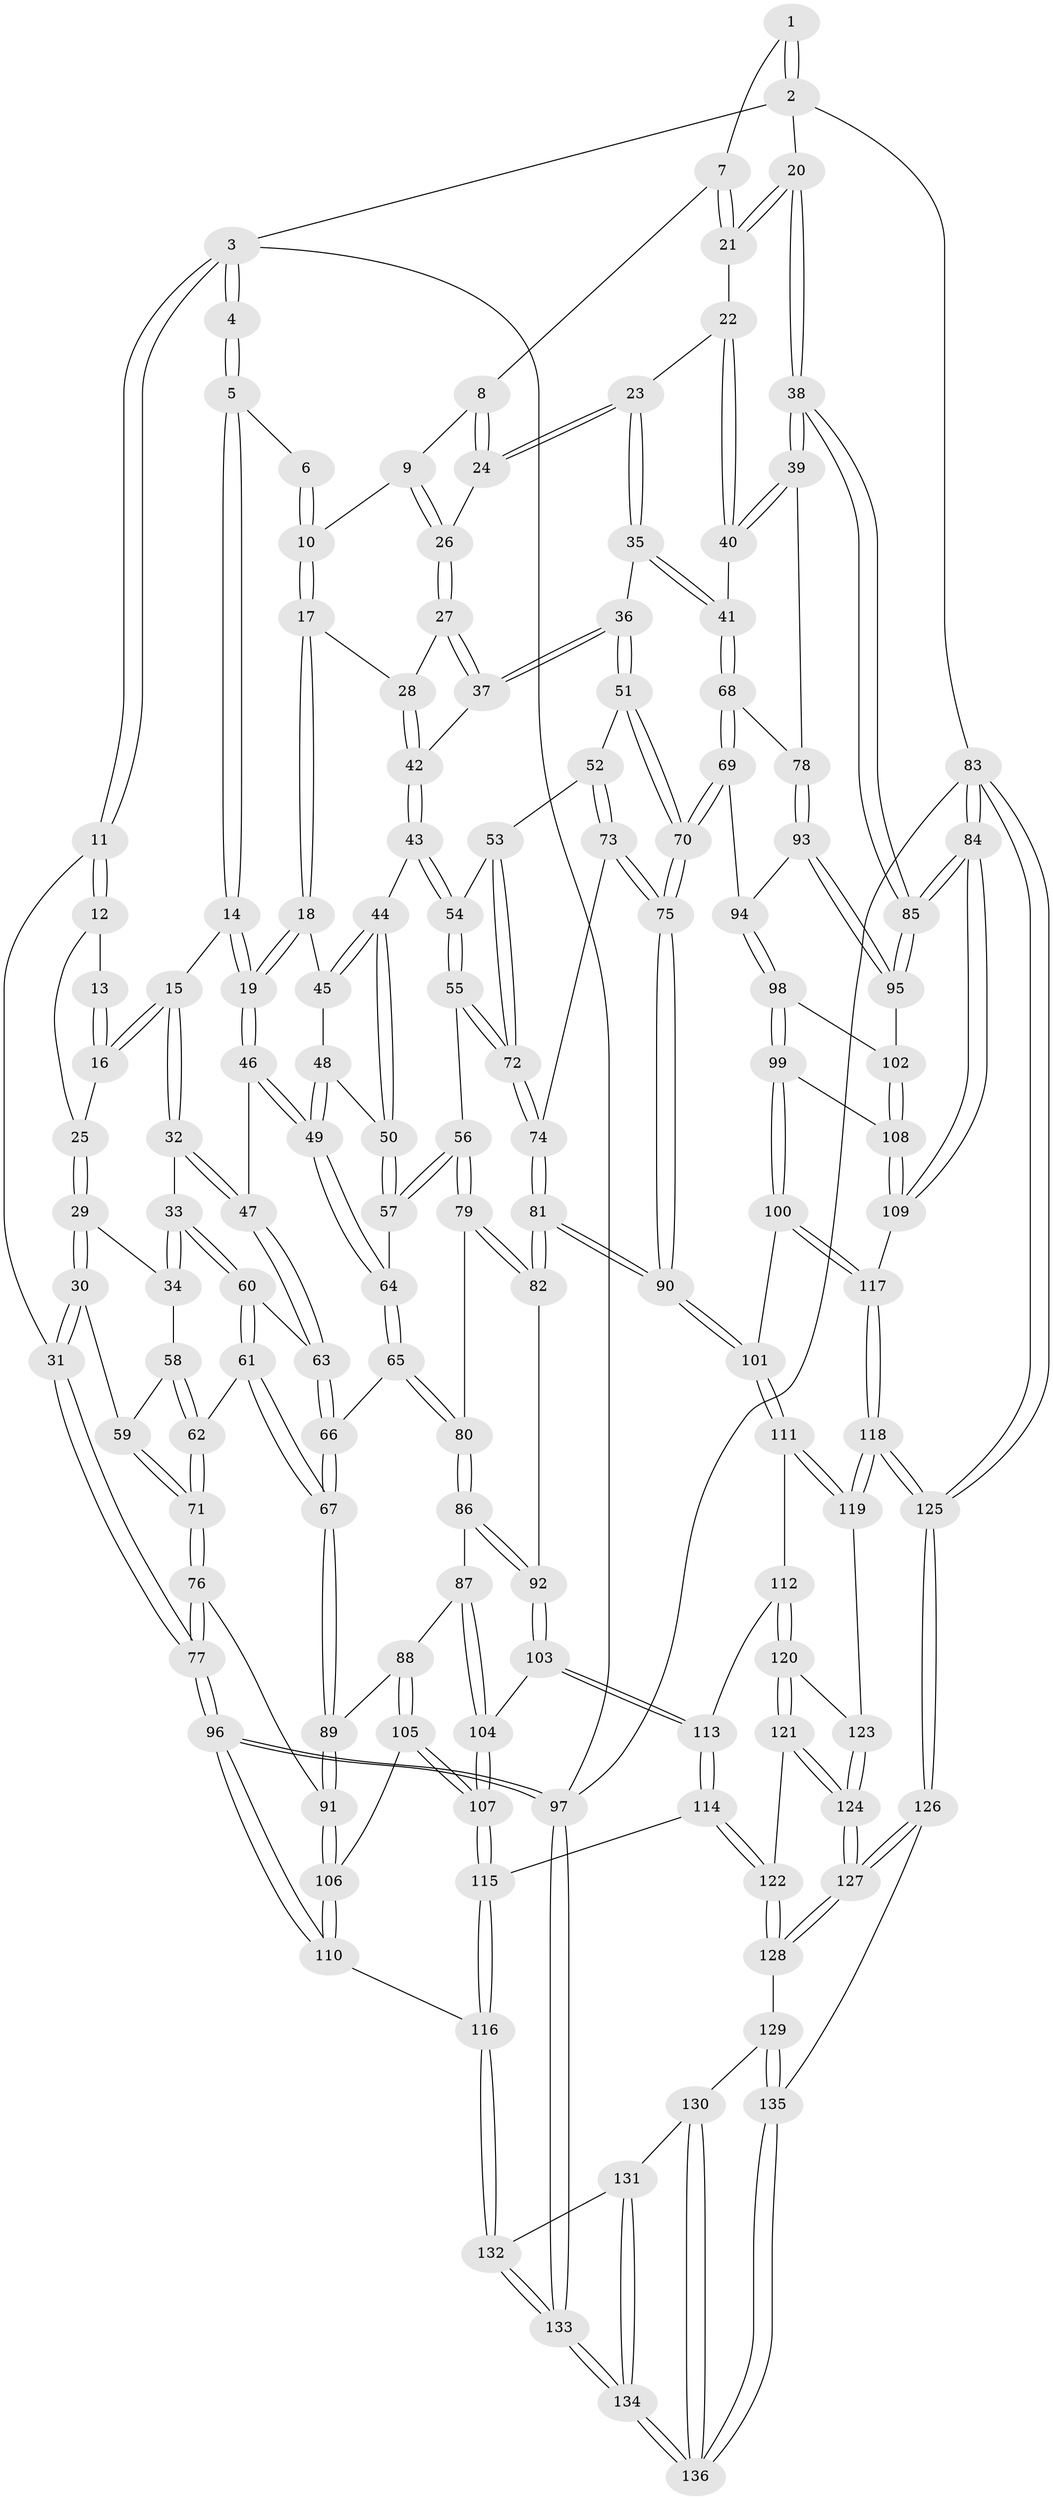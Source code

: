 // Generated by graph-tools (version 1.1) at 2025/17/03/09/25 04:17:13]
// undirected, 136 vertices, 337 edges
graph export_dot {
graph [start="1"]
  node [color=gray90,style=filled];
  1 [pos="+0.7761858600526683+0"];
  2 [pos="+1+0"];
  3 [pos="+0+0"];
  4 [pos="+0.1743706619731796+0"];
  5 [pos="+0.36759084298213274+0"];
  6 [pos="+0.5894748632966728+0"];
  7 [pos="+0.7179278837238998+0.05756355170029811"];
  8 [pos="+0.7106771002503667+0.06594210124564141"];
  9 [pos="+0.6560726729082539+0.08343882699927208"];
  10 [pos="+0.6314247471745639+0.07302350536114882"];
  11 [pos="+0+0"];
  12 [pos="+0.027117409366062703+0.0715038091646225"];
  13 [pos="+0.13554947917664922+0"];
  14 [pos="+0.3728876920479073+0.048585718540667726"];
  15 [pos="+0.2021974909888186+0.14222402027921097"];
  16 [pos="+0.13387632277466432+0.0879084663746421"];
  17 [pos="+0.547895006244714+0.12757161106613937"];
  18 [pos="+0.4567365651165006+0.12363432958586938"];
  19 [pos="+0.4045471876071806+0.09983043123632826"];
  20 [pos="+1+0"];
  21 [pos="+0.9558452839175148+0.017900171951048174"];
  22 [pos="+0.9308429344735693+0.052217039756144716"];
  23 [pos="+0.8220042394592129+0.14294329792802465"];
  24 [pos="+0.7804495591811782+0.12892565792703062"];
  25 [pos="+0.06104420896185113+0.10191750198471035"];
  26 [pos="+0.6843683327409767+0.14388809046597573"];
  27 [pos="+0.6832094147680324+0.18038791623106815"];
  28 [pos="+0.5875541313116908+0.18173398417931488"];
  29 [pos="+0.04389220078746219+0.17533398413383222"];
  30 [pos="+0+0.22324833047053844"];
  31 [pos="+0+0.22573507001884938"];
  32 [pos="+0.18082014922759868+0.20999348980264917"];
  33 [pos="+0.16767148515786873+0.2289675663848074"];
  34 [pos="+0.12202496453180468+0.2371354014342057"];
  35 [pos="+0.7805789828711891+0.2500981326775354"];
  36 [pos="+0.7347802261837278+0.25490231946104835"];
  37 [pos="+0.7049135192472916+0.22529863903580033"];
  38 [pos="+1+0.31880946913447933"];
  39 [pos="+1+0.3333312927252679"];
  40 [pos="+0.9166844018351586+0.254663219289233"];
  41 [pos="+0.8306417014437315+0.29723007712411775"];
  42 [pos="+0.5957523681942923+0.23198003158519734"];
  43 [pos="+0.5862060835266757+0.2580708681503005"];
  44 [pos="+0.5194394207152324+0.2625832891901489"];
  45 [pos="+0.4809967017425578+0.18470806021569794"];
  46 [pos="+0.3634661849241212+0.24608528279392358"];
  47 [pos="+0.3412679207661036+0.2548242342839974"];
  48 [pos="+0.4593272904995998+0.26798418523233786"];
  49 [pos="+0.3852261337205265+0.2830604310647428"];
  50 [pos="+0.5082502433960021+0.2863300973100629"];
  51 [pos="+0.704833837492953+0.2901517277380649"];
  52 [pos="+0.6774742439209293+0.30929167887765313"];
  53 [pos="+0.6717744604860912+0.30988835818756183"];
  54 [pos="+0.5899314598529704+0.26470493274104734"];
  55 [pos="+0.5674739608378596+0.36342032535359114"];
  56 [pos="+0.539775151073335+0.36563314577131806"];
  57 [pos="+0.49868785975583985+0.3284419385356481"];
  58 [pos="+0.11399859872247599+0.24626199833555967"];
  59 [pos="+0.06280707416180724+0.29201892149710246"];
  60 [pos="+0.17984724345812947+0.2548776077596714"];
  61 [pos="+0.19630611352400779+0.3900276768940106"];
  62 [pos="+0.13090076202512407+0.38853372665165475"];
  63 [pos="+0.2894802546369597+0.30351303019519327"];
  64 [pos="+0.4087107261309979+0.34213493323251787"];
  65 [pos="+0.4004100817519808+0.3648071351214"];
  66 [pos="+0.2726597052908134+0.3725915232503931"];
  67 [pos="+0.22806907103775656+0.41516343486867197"];
  68 [pos="+0.8338835067280543+0.3114297654679067"];
  69 [pos="+0.8360728057172382+0.41364474318784605"];
  70 [pos="+0.7708097875051603+0.4375287021861721"];
  71 [pos="+0.05068705967786005+0.39885694861035614"];
  72 [pos="+0.5904967216333609+0.3718550028284838"];
  73 [pos="+0.6871673108070153+0.390923835256575"];
  74 [pos="+0.6107471971180266+0.4039390165825998"];
  75 [pos="+0.7472545636430149+0.45238561417356304"];
  76 [pos="+0+0.482242758753234"];
  77 [pos="+0+0.5035591382792826"];
  78 [pos="+1+0.35246350516515224"];
  79 [pos="+0.5101002522425979+0.42945109092358547"];
  80 [pos="+0.4056545453251265+0.40357949808573357"];
  81 [pos="+0.621566944778425+0.5520774179560807"];
  82 [pos="+0.538330910886393+0.5490452383469608"];
  83 [pos="+1+1"];
  84 [pos="+1+0.8251061990000302"];
  85 [pos="+1+0.5776584991479479"];
  86 [pos="+0.40068978408397593+0.41745070033181964"];
  87 [pos="+0.3495270102692798+0.4859385559732081"];
  88 [pos="+0.24610617180221744+0.49254217783887916"];
  89 [pos="+0.24582981290846037+0.4923217103394383"];
  90 [pos="+0.6712692995098218+0.5726834290584609"];
  91 [pos="+0.0940427893379357+0.5461971711820497"];
  92 [pos="+0.5278917593238804+0.5535392258618117"];
  93 [pos="+0.9135266513545803+0.43348845755425086"];
  94 [pos="+0.8533281841342313+0.42403006227264634"];
  95 [pos="+0.9595018775003125+0.5412424584349949"];
  96 [pos="+0+0.7217833628257412"];
  97 [pos="+0+1"];
  98 [pos="+0.8511350173982933+0.5665320363176108"];
  99 [pos="+0.7980341205504541+0.6087981281618686"];
  100 [pos="+0.7134622991987718+0.6332674232696766"];
  101 [pos="+0.7060137388342544+0.6305876381714609"];
  102 [pos="+0.9315565966588693+0.5660914777231695"];
  103 [pos="+0.48319173048985087+0.5824054444056151"];
  104 [pos="+0.4337229442755695+0.5703248029182624"];
  105 [pos="+0.2618419379771624+0.5811689731419556"];
  106 [pos="+0.11888386439852341+0.6365373841519156"];
  107 [pos="+0.2887948239224323+0.6522029515111212"];
  108 [pos="+0.9330890096944288+0.6735611651938349"];
  109 [pos="+0.9904024265769334+0.7741484128540088"];
  110 [pos="+0.12544327319325776+0.7446440689387875"];
  111 [pos="+0.650975206622338+0.7084828997315468"];
  112 [pos="+0.6327530744941638+0.7236294609676522"];
  113 [pos="+0.46806571976677774+0.693050211795247"];
  114 [pos="+0.41855460869083905+0.7734631775759991"];
  115 [pos="+0.28695793582551515+0.6666790203960179"];
  116 [pos="+0.14841526093069107+0.7610875393813361"];
  117 [pos="+0.8499162074374458+0.812924446909627"];
  118 [pos="+0.7919521107303976+0.9019759774421336"];
  119 [pos="+0.7125358086655108+0.839214481135254"];
  120 [pos="+0.6082991115024272+0.7711827453474012"];
  121 [pos="+0.4572760807800551+0.7904311164001276"];
  122 [pos="+0.4191773534317488+0.7793177828457074"];
  123 [pos="+0.6107083510878655+0.8242565948000795"];
  124 [pos="+0.5860840925412405+0.890288635001556"];
  125 [pos="+0.7230830616021346+1"];
  126 [pos="+0.6414515642668395+1"];
  127 [pos="+0.5904364406685013+0.9251236399654005"];
  128 [pos="+0.39083039167643063+0.8366466201807898"];
  129 [pos="+0.37431524787908776+0.8638593295539018"];
  130 [pos="+0.2886187048901748+0.8806649677399139"];
  131 [pos="+0.17742913536461707+0.8353184510195798"];
  132 [pos="+0.16838852129947504+0.8289824947153304"];
  133 [pos="+0+1"];
  134 [pos="+0.20162831222504676+1"];
  135 [pos="+0.5255054984964688+1"];
  136 [pos="+0.223563045995321+1"];
  1 -- 2;
  1 -- 2;
  1 -- 7;
  2 -- 3;
  2 -- 20;
  2 -- 83;
  3 -- 4;
  3 -- 4;
  3 -- 11;
  3 -- 11;
  3 -- 97;
  4 -- 5;
  4 -- 5;
  5 -- 6;
  5 -- 14;
  5 -- 14;
  6 -- 10;
  6 -- 10;
  7 -- 8;
  7 -- 21;
  7 -- 21;
  8 -- 9;
  8 -- 24;
  8 -- 24;
  9 -- 10;
  9 -- 26;
  9 -- 26;
  10 -- 17;
  10 -- 17;
  11 -- 12;
  11 -- 12;
  11 -- 31;
  12 -- 13;
  12 -- 25;
  13 -- 16;
  13 -- 16;
  14 -- 15;
  14 -- 19;
  14 -- 19;
  15 -- 16;
  15 -- 16;
  15 -- 32;
  15 -- 32;
  16 -- 25;
  17 -- 18;
  17 -- 18;
  17 -- 28;
  18 -- 19;
  18 -- 19;
  18 -- 45;
  19 -- 46;
  19 -- 46;
  20 -- 21;
  20 -- 21;
  20 -- 38;
  20 -- 38;
  21 -- 22;
  22 -- 23;
  22 -- 40;
  22 -- 40;
  23 -- 24;
  23 -- 24;
  23 -- 35;
  23 -- 35;
  24 -- 26;
  25 -- 29;
  25 -- 29;
  26 -- 27;
  26 -- 27;
  27 -- 28;
  27 -- 37;
  27 -- 37;
  28 -- 42;
  28 -- 42;
  29 -- 30;
  29 -- 30;
  29 -- 34;
  30 -- 31;
  30 -- 31;
  30 -- 59;
  31 -- 77;
  31 -- 77;
  32 -- 33;
  32 -- 47;
  32 -- 47;
  33 -- 34;
  33 -- 34;
  33 -- 60;
  33 -- 60;
  34 -- 58;
  35 -- 36;
  35 -- 41;
  35 -- 41;
  36 -- 37;
  36 -- 37;
  36 -- 51;
  36 -- 51;
  37 -- 42;
  38 -- 39;
  38 -- 39;
  38 -- 85;
  38 -- 85;
  39 -- 40;
  39 -- 40;
  39 -- 78;
  40 -- 41;
  41 -- 68;
  41 -- 68;
  42 -- 43;
  42 -- 43;
  43 -- 44;
  43 -- 54;
  43 -- 54;
  44 -- 45;
  44 -- 45;
  44 -- 50;
  44 -- 50;
  45 -- 48;
  46 -- 47;
  46 -- 49;
  46 -- 49;
  47 -- 63;
  47 -- 63;
  48 -- 49;
  48 -- 49;
  48 -- 50;
  49 -- 64;
  49 -- 64;
  50 -- 57;
  50 -- 57;
  51 -- 52;
  51 -- 70;
  51 -- 70;
  52 -- 53;
  52 -- 73;
  52 -- 73;
  53 -- 54;
  53 -- 72;
  53 -- 72;
  54 -- 55;
  54 -- 55;
  55 -- 56;
  55 -- 72;
  55 -- 72;
  56 -- 57;
  56 -- 57;
  56 -- 79;
  56 -- 79;
  57 -- 64;
  58 -- 59;
  58 -- 62;
  58 -- 62;
  59 -- 71;
  59 -- 71;
  60 -- 61;
  60 -- 61;
  60 -- 63;
  61 -- 62;
  61 -- 67;
  61 -- 67;
  62 -- 71;
  62 -- 71;
  63 -- 66;
  63 -- 66;
  64 -- 65;
  64 -- 65;
  65 -- 66;
  65 -- 80;
  65 -- 80;
  66 -- 67;
  66 -- 67;
  67 -- 89;
  67 -- 89;
  68 -- 69;
  68 -- 69;
  68 -- 78;
  69 -- 70;
  69 -- 70;
  69 -- 94;
  70 -- 75;
  70 -- 75;
  71 -- 76;
  71 -- 76;
  72 -- 74;
  72 -- 74;
  73 -- 74;
  73 -- 75;
  73 -- 75;
  74 -- 81;
  74 -- 81;
  75 -- 90;
  75 -- 90;
  76 -- 77;
  76 -- 77;
  76 -- 91;
  77 -- 96;
  77 -- 96;
  78 -- 93;
  78 -- 93;
  79 -- 80;
  79 -- 82;
  79 -- 82;
  80 -- 86;
  80 -- 86;
  81 -- 82;
  81 -- 82;
  81 -- 90;
  81 -- 90;
  82 -- 92;
  83 -- 84;
  83 -- 84;
  83 -- 125;
  83 -- 125;
  83 -- 97;
  84 -- 85;
  84 -- 85;
  84 -- 109;
  84 -- 109;
  85 -- 95;
  85 -- 95;
  86 -- 87;
  86 -- 92;
  86 -- 92;
  87 -- 88;
  87 -- 104;
  87 -- 104;
  88 -- 89;
  88 -- 105;
  88 -- 105;
  89 -- 91;
  89 -- 91;
  90 -- 101;
  90 -- 101;
  91 -- 106;
  91 -- 106;
  92 -- 103;
  92 -- 103;
  93 -- 94;
  93 -- 95;
  93 -- 95;
  94 -- 98;
  94 -- 98;
  95 -- 102;
  96 -- 97;
  96 -- 97;
  96 -- 110;
  96 -- 110;
  97 -- 133;
  97 -- 133;
  98 -- 99;
  98 -- 99;
  98 -- 102;
  99 -- 100;
  99 -- 100;
  99 -- 108;
  100 -- 101;
  100 -- 117;
  100 -- 117;
  101 -- 111;
  101 -- 111;
  102 -- 108;
  102 -- 108;
  103 -- 104;
  103 -- 113;
  103 -- 113;
  104 -- 107;
  104 -- 107;
  105 -- 106;
  105 -- 107;
  105 -- 107;
  106 -- 110;
  106 -- 110;
  107 -- 115;
  107 -- 115;
  108 -- 109;
  108 -- 109;
  109 -- 117;
  110 -- 116;
  111 -- 112;
  111 -- 119;
  111 -- 119;
  112 -- 113;
  112 -- 120;
  112 -- 120;
  113 -- 114;
  113 -- 114;
  114 -- 115;
  114 -- 122;
  114 -- 122;
  115 -- 116;
  115 -- 116;
  116 -- 132;
  116 -- 132;
  117 -- 118;
  117 -- 118;
  118 -- 119;
  118 -- 119;
  118 -- 125;
  118 -- 125;
  119 -- 123;
  120 -- 121;
  120 -- 121;
  120 -- 123;
  121 -- 122;
  121 -- 124;
  121 -- 124;
  122 -- 128;
  122 -- 128;
  123 -- 124;
  123 -- 124;
  124 -- 127;
  124 -- 127;
  125 -- 126;
  125 -- 126;
  126 -- 127;
  126 -- 127;
  126 -- 135;
  127 -- 128;
  127 -- 128;
  128 -- 129;
  129 -- 130;
  129 -- 135;
  129 -- 135;
  130 -- 131;
  130 -- 136;
  130 -- 136;
  131 -- 132;
  131 -- 134;
  131 -- 134;
  132 -- 133;
  132 -- 133;
  133 -- 134;
  133 -- 134;
  134 -- 136;
  134 -- 136;
  135 -- 136;
  135 -- 136;
}
